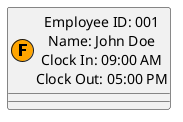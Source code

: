 @startuml clock_in_out

!define CLOCK_IN_COLOR #99CC99
!define CLOCK_OUT_COLOR #FFA500

!define EMPLOYEE(employee_id, name, clock_in, clock_out) class employee as "Employee ID: employee_id\nName: name\nClock In: clock_in\nClock Out: clock_out" << (F,CLOCK_IN_COLOR) >>, << (F,CLOCK_OUT_COLOR) >>

EMPLOYEE(001, John Doe, 09:00 AM, 05:00 PM)
EMPLOYEE(002, Jane Smith, 08:30 AM, 04:30 PM)
EMPLOYEE(003, Mike Johnson, 09:15 AM, 05:15 PM)

@enduml
